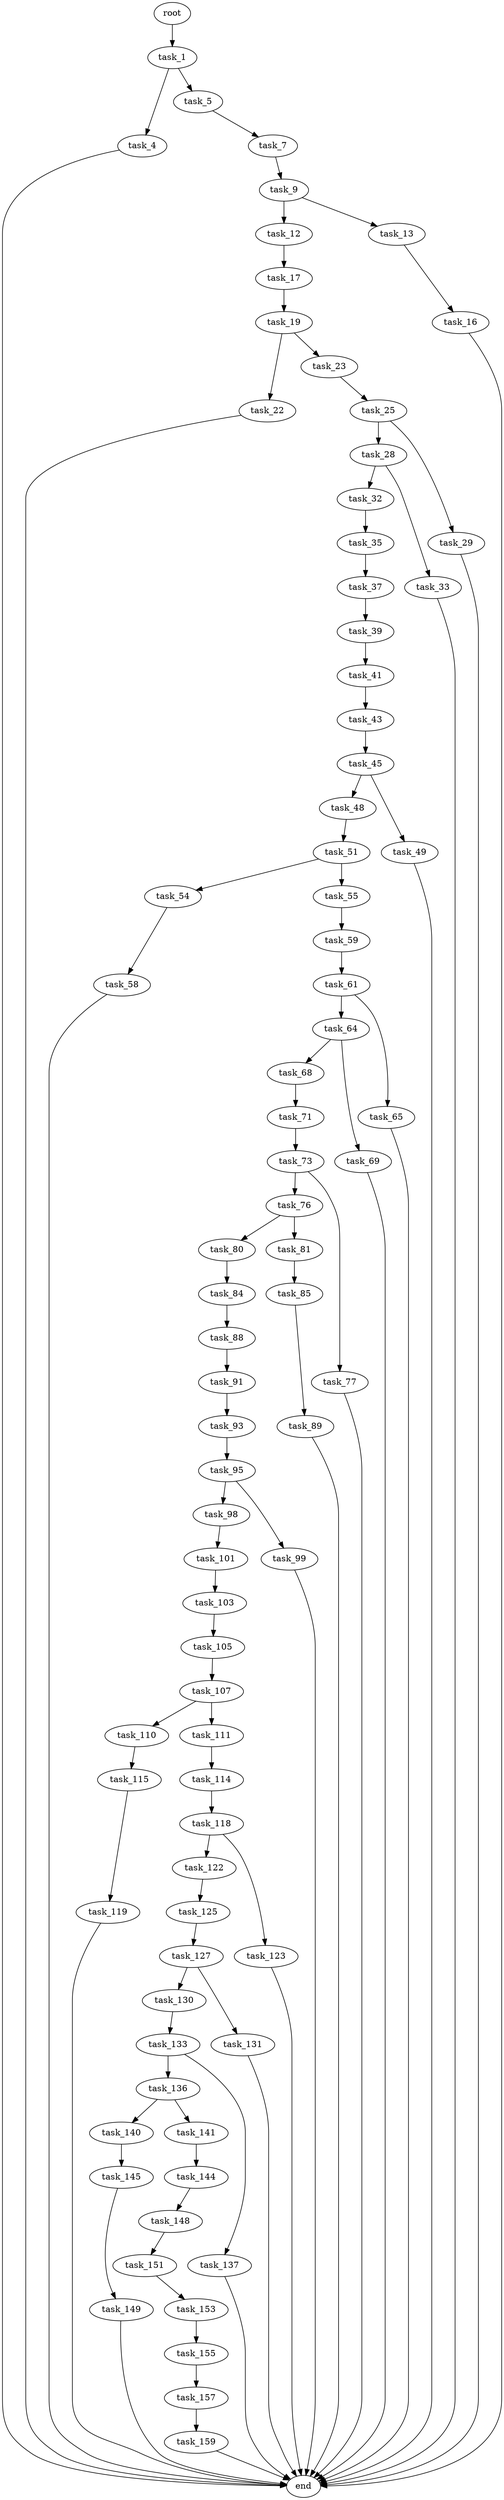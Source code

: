 digraph G {
  root [size="0.000000"];
  task_1 [size="437813203932.000000"];
  task_4 [size="68719476736.000000"];
  task_5 [size="28991029248.000000"];
  end [size="0.000000"];
  task_7 [size="20918696436.000000"];
  task_9 [size="1073741824000.000000"];
  task_12 [size="90022643951.000000"];
  task_13 [size="823913429352.000000"];
  task_17 [size="8073731026.000000"];
  task_16 [size="782757789696.000000"];
  task_19 [size="4977891416.000000"];
  task_22 [size="1030620733.000000"];
  task_23 [size="16188959672.000000"];
  task_25 [size="231928233984.000000"];
  task_28 [size="28991029248.000000"];
  task_29 [size="24648518481.000000"];
  task_32 [size="10985364836.000000"];
  task_33 [size="11274748736.000000"];
  task_35 [size="46494791579.000000"];
  task_37 [size="428834003890.000000"];
  task_39 [size="549755813888.000000"];
  task_41 [size="230153442793.000000"];
  task_43 [size="549755813888.000000"];
  task_45 [size="231928233984.000000"];
  task_48 [size="782757789696.000000"];
  task_49 [size="43520295497.000000"];
  task_51 [size="8589934592.000000"];
  task_54 [size="257262692392.000000"];
  task_55 [size="46557783897.000000"];
  task_58 [size="6419045064.000000"];
  task_59 [size="41073320880.000000"];
  task_61 [size="4988242615.000000"];
  task_64 [size="988490442332.000000"];
  task_65 [size="1215230200293.000000"];
  task_68 [size="134217728000.000000"];
  task_69 [size="1834838455.000000"];
  task_71 [size="1015579313673.000000"];
  task_73 [size="1702569474.000000"];
  task_76 [size="61834344060.000000"];
  task_77 [size="17876381268.000000"];
  task_80 [size="308915459795.000000"];
  task_81 [size="1111877664803.000000"];
  task_84 [size="8589934592.000000"];
  task_85 [size="24866079544.000000"];
  task_88 [size="19226585004.000000"];
  task_89 [size="1073741824000.000000"];
  task_91 [size="25928843572.000000"];
  task_93 [size="231928233984.000000"];
  task_95 [size="17649044369.000000"];
  task_98 [size="394805386122.000000"];
  task_99 [size="5744014906.000000"];
  task_101 [size="19453116470.000000"];
  task_103 [size="7953822566.000000"];
  task_105 [size="119253023928.000000"];
  task_107 [size="68719476736.000000"];
  task_110 [size="16558464679.000000"];
  task_111 [size="782757789696.000000"];
  task_115 [size="1272486644858.000000"];
  task_114 [size="38099632496.000000"];
  task_118 [size="294395217942.000000"];
  task_119 [size="495514452.000000"];
  task_122 [size="32315692074.000000"];
  task_123 [size="1130366390581.000000"];
  task_125 [size="1073741824000.000000"];
  task_127 [size="935948854.000000"];
  task_130 [size="231928233984.000000"];
  task_131 [size="4707828705.000000"];
  task_133 [size="540901714679.000000"];
  task_136 [size="399577488206.000000"];
  task_137 [size="409918103978.000000"];
  task_140 [size="12908171375.000000"];
  task_141 [size="345148129587.000000"];
  task_145 [size="13728923050.000000"];
  task_144 [size="1073741824000.000000"];
  task_148 [size="806569938062.000000"];
  task_149 [size="703640350608.000000"];
  task_151 [size="612401139272.000000"];
  task_153 [size="1073741824000.000000"];
  task_155 [size="4724118040.000000"];
  task_157 [size="231928233984.000000"];
  task_159 [size="8589934592.000000"];

  root -> task_1 [size="1.000000"];
  task_1 -> task_4 [size="536870912.000000"];
  task_1 -> task_5 [size="536870912.000000"];
  task_4 -> end [size="1.000000"];
  task_5 -> task_7 [size="75497472.000000"];
  task_7 -> task_9 [size="411041792.000000"];
  task_9 -> task_12 [size="838860800.000000"];
  task_9 -> task_13 [size="838860800.000000"];
  task_12 -> task_17 [size="75497472.000000"];
  task_13 -> task_16 [size="536870912.000000"];
  task_17 -> task_19 [size="536870912.000000"];
  task_16 -> end [size="1.000000"];
  task_19 -> task_22 [size="134217728.000000"];
  task_19 -> task_23 [size="134217728.000000"];
  task_22 -> end [size="1.000000"];
  task_23 -> task_25 [size="536870912.000000"];
  task_25 -> task_28 [size="301989888.000000"];
  task_25 -> task_29 [size="301989888.000000"];
  task_28 -> task_32 [size="75497472.000000"];
  task_28 -> task_33 [size="75497472.000000"];
  task_29 -> end [size="1.000000"];
  task_32 -> task_35 [size="301989888.000000"];
  task_33 -> end [size="1.000000"];
  task_35 -> task_37 [size="75497472.000000"];
  task_37 -> task_39 [size="301989888.000000"];
  task_39 -> task_41 [size="536870912.000000"];
  task_41 -> task_43 [size="209715200.000000"];
  task_43 -> task_45 [size="536870912.000000"];
  task_45 -> task_48 [size="301989888.000000"];
  task_45 -> task_49 [size="301989888.000000"];
  task_48 -> task_51 [size="679477248.000000"];
  task_49 -> end [size="1.000000"];
  task_51 -> task_54 [size="33554432.000000"];
  task_51 -> task_55 [size="33554432.000000"];
  task_54 -> task_58 [size="411041792.000000"];
  task_55 -> task_59 [size="838860800.000000"];
  task_58 -> end [size="1.000000"];
  task_59 -> task_61 [size="75497472.000000"];
  task_61 -> task_64 [size="411041792.000000"];
  task_61 -> task_65 [size="411041792.000000"];
  task_64 -> task_68 [size="838860800.000000"];
  task_64 -> task_69 [size="838860800.000000"];
  task_65 -> end [size="1.000000"];
  task_68 -> task_71 [size="209715200.000000"];
  task_69 -> end [size="1.000000"];
  task_71 -> task_73 [size="679477248.000000"];
  task_73 -> task_76 [size="33554432.000000"];
  task_73 -> task_77 [size="33554432.000000"];
  task_76 -> task_80 [size="209715200.000000"];
  task_76 -> task_81 [size="209715200.000000"];
  task_77 -> end [size="1.000000"];
  task_80 -> task_84 [size="209715200.000000"];
  task_81 -> task_85 [size="679477248.000000"];
  task_84 -> task_88 [size="33554432.000000"];
  task_85 -> task_89 [size="411041792.000000"];
  task_88 -> task_91 [size="536870912.000000"];
  task_89 -> end [size="1.000000"];
  task_91 -> task_93 [size="838860800.000000"];
  task_93 -> task_95 [size="301989888.000000"];
  task_95 -> task_98 [size="411041792.000000"];
  task_95 -> task_99 [size="411041792.000000"];
  task_98 -> task_101 [size="411041792.000000"];
  task_99 -> end [size="1.000000"];
  task_101 -> task_103 [size="536870912.000000"];
  task_103 -> task_105 [size="838860800.000000"];
  task_105 -> task_107 [size="134217728.000000"];
  task_107 -> task_110 [size="134217728.000000"];
  task_107 -> task_111 [size="134217728.000000"];
  task_110 -> task_115 [size="411041792.000000"];
  task_111 -> task_114 [size="679477248.000000"];
  task_115 -> task_119 [size="838860800.000000"];
  task_114 -> task_118 [size="679477248.000000"];
  task_118 -> task_122 [size="301989888.000000"];
  task_118 -> task_123 [size="301989888.000000"];
  task_119 -> end [size="1.000000"];
  task_122 -> task_125 [size="679477248.000000"];
  task_123 -> end [size="1.000000"];
  task_125 -> task_127 [size="838860800.000000"];
  task_127 -> task_130 [size="75497472.000000"];
  task_127 -> task_131 [size="75497472.000000"];
  task_130 -> task_133 [size="301989888.000000"];
  task_131 -> end [size="1.000000"];
  task_133 -> task_136 [size="679477248.000000"];
  task_133 -> task_137 [size="679477248.000000"];
  task_136 -> task_140 [size="679477248.000000"];
  task_136 -> task_141 [size="679477248.000000"];
  task_137 -> end [size="1.000000"];
  task_140 -> task_145 [size="411041792.000000"];
  task_141 -> task_144 [size="411041792.000000"];
  task_145 -> task_149 [size="679477248.000000"];
  task_144 -> task_148 [size="838860800.000000"];
  task_148 -> task_151 [size="838860800.000000"];
  task_149 -> end [size="1.000000"];
  task_151 -> task_153 [size="536870912.000000"];
  task_153 -> task_155 [size="838860800.000000"];
  task_155 -> task_157 [size="209715200.000000"];
  task_157 -> task_159 [size="301989888.000000"];
  task_159 -> end [size="1.000000"];
}
